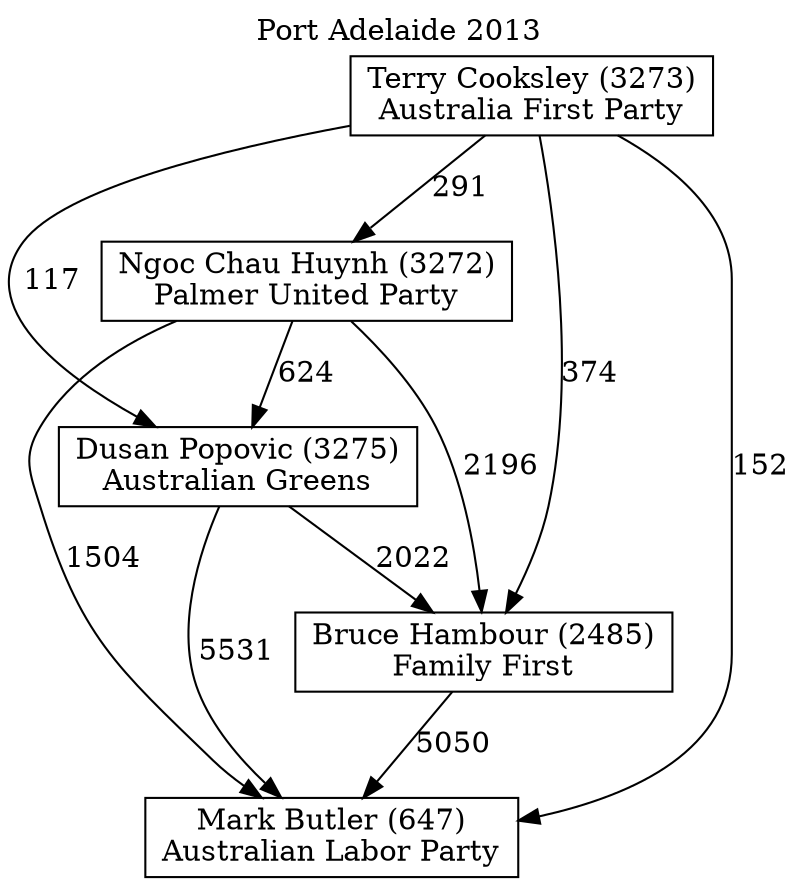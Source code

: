 // House preference flow
digraph "Mark Butler (647)_Port Adelaide_2013" {
	graph [label="Port Adelaide 2013" labelloc=t mclimit=10]
	node [shape=box]
	"Mark Butler (647)" [label="Mark Butler (647)
Australian Labor Party"]
	"Bruce Hambour (2485)" [label="Bruce Hambour (2485)
Family First"]
	"Dusan Popovic (3275)" [label="Dusan Popovic (3275)
Australian Greens"]
	"Ngoc Chau Huynh (3272)" [label="Ngoc Chau Huynh (3272)
Palmer United Party"]
	"Terry Cooksley (3273)" [label="Terry Cooksley (3273)
Australia First Party"]
	"Bruce Hambour (2485)" -> "Mark Butler (647)" [label=5050]
	"Dusan Popovic (3275)" -> "Bruce Hambour (2485)" [label=2022]
	"Ngoc Chau Huynh (3272)" -> "Dusan Popovic (3275)" [label=624]
	"Terry Cooksley (3273)" -> "Ngoc Chau Huynh (3272)" [label=291]
	"Dusan Popovic (3275)" -> "Mark Butler (647)" [label=5531]
	"Ngoc Chau Huynh (3272)" -> "Mark Butler (647)" [label=1504]
	"Terry Cooksley (3273)" -> "Mark Butler (647)" [label=152]
	"Terry Cooksley (3273)" -> "Dusan Popovic (3275)" [label=117]
	"Ngoc Chau Huynh (3272)" -> "Bruce Hambour (2485)" [label=2196]
	"Terry Cooksley (3273)" -> "Bruce Hambour (2485)" [label=374]
}
